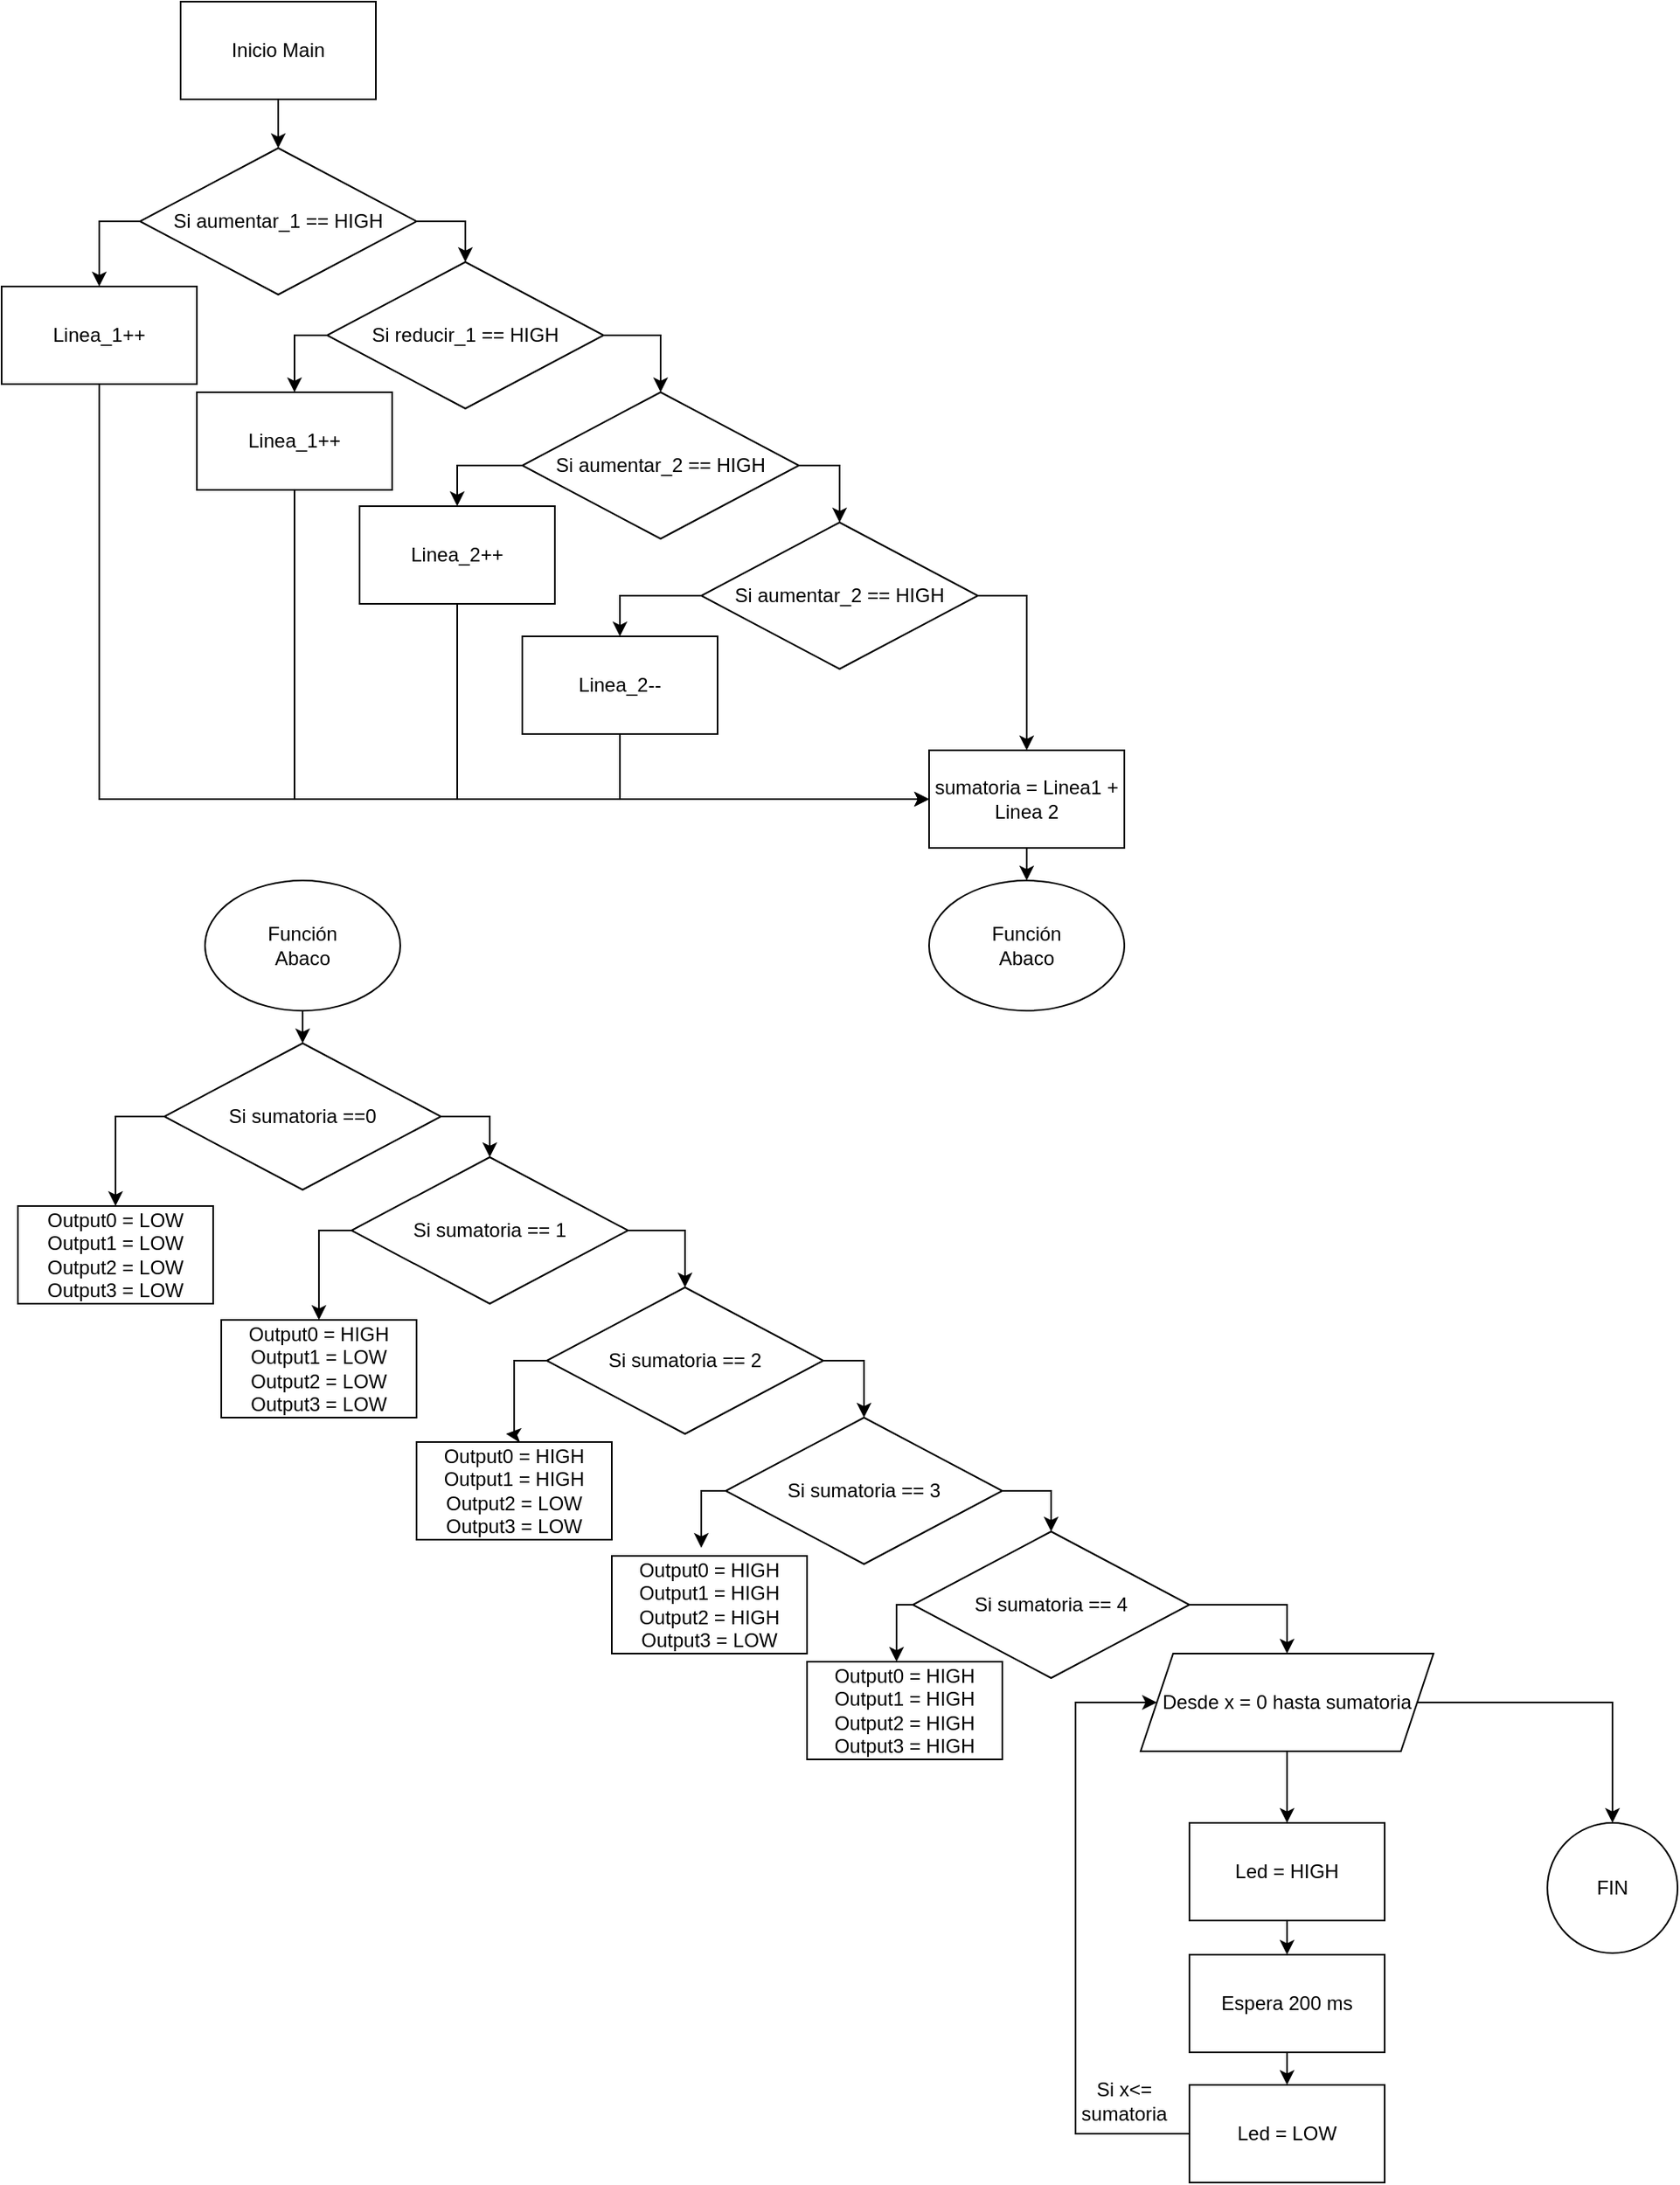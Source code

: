 <mxfile version="13.9.6" type="github">
  <diagram id="zybD0hPAaKgmit9qpOA4" name="Page-1">
    <mxGraphModel dx="1102" dy="1750" grid="1" gridSize="10" guides="1" tooltips="1" connect="1" arrows="1" fold="1" page="1" pageScale="1" pageWidth="827" pageHeight="1169" math="0" shadow="0">
      <root>
        <mxCell id="0" />
        <mxCell id="1" parent="0" />
        <mxCell id="9gq6ShpLRroCOLwbR4I5-7" style="edgeStyle=orthogonalEdgeStyle;rounded=0;orthogonalLoop=1;jettySize=auto;html=1;exitX=0.5;exitY=1;exitDx=0;exitDy=0;entryX=0.5;entryY=0;entryDx=0;entryDy=0;" edge="1" parent="1" source="9gq6ShpLRroCOLwbR4I5-1" target="9gq6ShpLRroCOLwbR4I5-3">
          <mxGeometry relative="1" as="geometry" />
        </mxCell>
        <mxCell id="9gq6ShpLRroCOLwbR4I5-1" value="Inicio Main" style="rounded=0;whiteSpace=wrap;html=1;" vertex="1" parent="1">
          <mxGeometry x="130" y="-10" width="120" height="60" as="geometry" />
        </mxCell>
        <mxCell id="9gq6ShpLRroCOLwbR4I5-8" style="edgeStyle=orthogonalEdgeStyle;rounded=0;orthogonalLoop=1;jettySize=auto;html=1;exitX=1;exitY=0.5;exitDx=0;exitDy=0;entryX=0.5;entryY=0;entryDx=0;entryDy=0;" edge="1" parent="1" source="9gq6ShpLRroCOLwbR4I5-3" target="9gq6ShpLRroCOLwbR4I5-4">
          <mxGeometry relative="1" as="geometry" />
        </mxCell>
        <mxCell id="9gq6ShpLRroCOLwbR4I5-14" style="edgeStyle=orthogonalEdgeStyle;rounded=0;orthogonalLoop=1;jettySize=auto;html=1;exitX=0;exitY=0.5;exitDx=0;exitDy=0;" edge="1" parent="1" source="9gq6ShpLRroCOLwbR4I5-3" target="9gq6ShpLRroCOLwbR4I5-13">
          <mxGeometry relative="1" as="geometry" />
        </mxCell>
        <mxCell id="9gq6ShpLRroCOLwbR4I5-3" value="Si aumentar_1 == HIGH" style="rhombus;whiteSpace=wrap;html=1;" vertex="1" parent="1">
          <mxGeometry x="105" y="80" width="170" height="90" as="geometry" />
        </mxCell>
        <mxCell id="9gq6ShpLRroCOLwbR4I5-9" style="edgeStyle=orthogonalEdgeStyle;rounded=0;orthogonalLoop=1;jettySize=auto;html=1;exitX=1;exitY=0.5;exitDx=0;exitDy=0;" edge="1" parent="1" source="9gq6ShpLRroCOLwbR4I5-4" target="9gq6ShpLRroCOLwbR4I5-5">
          <mxGeometry relative="1" as="geometry" />
        </mxCell>
        <mxCell id="9gq6ShpLRroCOLwbR4I5-18" style="edgeStyle=orthogonalEdgeStyle;rounded=0;orthogonalLoop=1;jettySize=auto;html=1;exitX=0;exitY=0.5;exitDx=0;exitDy=0;entryX=0.5;entryY=0;entryDx=0;entryDy=0;" edge="1" parent="1" source="9gq6ShpLRroCOLwbR4I5-4" target="9gq6ShpLRroCOLwbR4I5-16">
          <mxGeometry relative="1" as="geometry" />
        </mxCell>
        <mxCell id="9gq6ShpLRroCOLwbR4I5-4" value="Si reducir_1 == HIGH" style="rhombus;whiteSpace=wrap;html=1;" vertex="1" parent="1">
          <mxGeometry x="220" y="150" width="170" height="90" as="geometry" />
        </mxCell>
        <mxCell id="9gq6ShpLRroCOLwbR4I5-11" style="edgeStyle=orthogonalEdgeStyle;rounded=0;orthogonalLoop=1;jettySize=auto;html=1;exitX=1;exitY=0.5;exitDx=0;exitDy=0;" edge="1" parent="1" source="9gq6ShpLRroCOLwbR4I5-5" target="9gq6ShpLRroCOLwbR4I5-6">
          <mxGeometry relative="1" as="geometry" />
        </mxCell>
        <mxCell id="9gq6ShpLRroCOLwbR4I5-19" style="edgeStyle=orthogonalEdgeStyle;rounded=0;orthogonalLoop=1;jettySize=auto;html=1;exitX=0;exitY=0.5;exitDx=0;exitDy=0;entryX=0.5;entryY=0;entryDx=0;entryDy=0;" edge="1" parent="1" source="9gq6ShpLRroCOLwbR4I5-5" target="9gq6ShpLRroCOLwbR4I5-17">
          <mxGeometry relative="1" as="geometry" />
        </mxCell>
        <mxCell id="9gq6ShpLRroCOLwbR4I5-5" value="Si aumentar_2 == HIGH" style="rhombus;whiteSpace=wrap;html=1;" vertex="1" parent="1">
          <mxGeometry x="340" y="230" width="170" height="90" as="geometry" />
        </mxCell>
        <mxCell id="9gq6ShpLRroCOLwbR4I5-20" style="edgeStyle=orthogonalEdgeStyle;rounded=0;orthogonalLoop=1;jettySize=auto;html=1;exitX=0;exitY=0.5;exitDx=0;exitDy=0;" edge="1" parent="1" source="9gq6ShpLRroCOLwbR4I5-6" target="9gq6ShpLRroCOLwbR4I5-12">
          <mxGeometry relative="1" as="geometry" />
        </mxCell>
        <mxCell id="9gq6ShpLRroCOLwbR4I5-27" style="edgeStyle=orthogonalEdgeStyle;rounded=0;orthogonalLoop=1;jettySize=auto;html=1;exitX=1;exitY=0.5;exitDx=0;exitDy=0;entryX=0.5;entryY=0;entryDx=0;entryDy=0;" edge="1" parent="1" source="9gq6ShpLRroCOLwbR4I5-6" target="9gq6ShpLRroCOLwbR4I5-33">
          <mxGeometry relative="1" as="geometry">
            <mxPoint x="650" y="440" as="targetPoint" />
          </mxGeometry>
        </mxCell>
        <mxCell id="9gq6ShpLRroCOLwbR4I5-6" value="Si aumentar_2 == HIGH" style="rhombus;whiteSpace=wrap;html=1;" vertex="1" parent="1">
          <mxGeometry x="450" y="310" width="170" height="90" as="geometry" />
        </mxCell>
        <mxCell id="9gq6ShpLRroCOLwbR4I5-28" style="edgeStyle=orthogonalEdgeStyle;rounded=0;orthogonalLoop=1;jettySize=auto;html=1;exitX=0.5;exitY=1;exitDx=0;exitDy=0;entryX=0;entryY=0.5;entryDx=0;entryDy=0;" edge="1" parent="1" source="9gq6ShpLRroCOLwbR4I5-12">
          <mxGeometry relative="1" as="geometry">
            <mxPoint x="590" y="480" as="targetPoint" />
            <Array as="points">
              <mxPoint x="400" y="480" />
            </Array>
          </mxGeometry>
        </mxCell>
        <mxCell id="9gq6ShpLRroCOLwbR4I5-12" value="Linea_2--" style="rounded=0;whiteSpace=wrap;html=1;" vertex="1" parent="1">
          <mxGeometry x="340" y="380" width="120" height="60" as="geometry" />
        </mxCell>
        <mxCell id="9gq6ShpLRroCOLwbR4I5-31" style="edgeStyle=orthogonalEdgeStyle;rounded=0;orthogonalLoop=1;jettySize=auto;html=1;exitX=0.5;exitY=1;exitDx=0;exitDy=0;" edge="1" parent="1" source="9gq6ShpLRroCOLwbR4I5-13">
          <mxGeometry relative="1" as="geometry">
            <mxPoint x="590" y="480" as="targetPoint" />
            <Array as="points">
              <mxPoint x="80" y="480" />
            </Array>
          </mxGeometry>
        </mxCell>
        <mxCell id="9gq6ShpLRroCOLwbR4I5-13" value="Linea_1++" style="rounded=0;whiteSpace=wrap;html=1;" vertex="1" parent="1">
          <mxGeometry x="20" y="165" width="120" height="60" as="geometry" />
        </mxCell>
        <mxCell id="9gq6ShpLRroCOLwbR4I5-30" style="edgeStyle=orthogonalEdgeStyle;rounded=0;orthogonalLoop=1;jettySize=auto;html=1;exitX=0.5;exitY=1;exitDx=0;exitDy=0;" edge="1" parent="1" source="9gq6ShpLRroCOLwbR4I5-16">
          <mxGeometry relative="1" as="geometry">
            <mxPoint x="600" y="480" as="targetPoint" />
            <Array as="points">
              <mxPoint x="200" y="480" />
            </Array>
          </mxGeometry>
        </mxCell>
        <mxCell id="9gq6ShpLRroCOLwbR4I5-16" value="Linea_1++" style="rounded=0;whiteSpace=wrap;html=1;" vertex="1" parent="1">
          <mxGeometry x="140" y="230" width="120" height="60" as="geometry" />
        </mxCell>
        <mxCell id="9gq6ShpLRroCOLwbR4I5-29" style="edgeStyle=orthogonalEdgeStyle;rounded=0;orthogonalLoop=1;jettySize=auto;html=1;exitX=0.5;exitY=1;exitDx=0;exitDy=0;" edge="1" parent="1" source="9gq6ShpLRroCOLwbR4I5-17">
          <mxGeometry relative="1" as="geometry">
            <mxPoint x="600" y="480" as="targetPoint" />
            <Array as="points">
              <mxPoint x="300" y="480" />
            </Array>
          </mxGeometry>
        </mxCell>
        <mxCell id="9gq6ShpLRroCOLwbR4I5-17" value="Linea_2++" style="rounded=0;whiteSpace=wrap;html=1;" vertex="1" parent="1">
          <mxGeometry x="240" y="300" width="120" height="60" as="geometry" />
        </mxCell>
        <mxCell id="9gq6ShpLRroCOLwbR4I5-38" style="edgeStyle=orthogonalEdgeStyle;rounded=0;orthogonalLoop=1;jettySize=auto;html=1;exitX=1;exitY=0.5;exitDx=0;exitDy=0;entryX=0.5;entryY=0;entryDx=0;entryDy=0;" edge="1" parent="1" source="9gq6ShpLRroCOLwbR4I5-21" target="9gq6ShpLRroCOLwbR4I5-22">
          <mxGeometry relative="1" as="geometry" />
        </mxCell>
        <mxCell id="9gq6ShpLRroCOLwbR4I5-45" style="edgeStyle=orthogonalEdgeStyle;rounded=0;orthogonalLoop=1;jettySize=auto;html=1;exitX=0;exitY=0.5;exitDx=0;exitDy=0;" edge="1" parent="1" source="9gq6ShpLRroCOLwbR4I5-21" target="9gq6ShpLRroCOLwbR4I5-44">
          <mxGeometry relative="1" as="geometry" />
        </mxCell>
        <mxCell id="9gq6ShpLRroCOLwbR4I5-21" value="Si sumatoria ==0" style="rhombus;whiteSpace=wrap;html=1;" vertex="1" parent="1">
          <mxGeometry x="120" y="630" width="170" height="90" as="geometry" />
        </mxCell>
        <mxCell id="9gq6ShpLRroCOLwbR4I5-40" style="edgeStyle=orthogonalEdgeStyle;rounded=0;orthogonalLoop=1;jettySize=auto;html=1;exitX=1;exitY=0.5;exitDx=0;exitDy=0;" edge="1" parent="1" source="9gq6ShpLRroCOLwbR4I5-22" target="9gq6ShpLRroCOLwbR4I5-23">
          <mxGeometry relative="1" as="geometry" />
        </mxCell>
        <mxCell id="9gq6ShpLRroCOLwbR4I5-50" style="edgeStyle=orthogonalEdgeStyle;rounded=0;orthogonalLoop=1;jettySize=auto;html=1;exitX=0;exitY=0.5;exitDx=0;exitDy=0;entryX=0.5;entryY=0;entryDx=0;entryDy=0;" edge="1" parent="1" source="9gq6ShpLRroCOLwbR4I5-22" target="9gq6ShpLRroCOLwbR4I5-46">
          <mxGeometry relative="1" as="geometry" />
        </mxCell>
        <mxCell id="9gq6ShpLRroCOLwbR4I5-22" value="Si sumatoria == 1" style="rhombus;whiteSpace=wrap;html=1;" vertex="1" parent="1">
          <mxGeometry x="235" y="700" width="170" height="90" as="geometry" />
        </mxCell>
        <mxCell id="9gq6ShpLRroCOLwbR4I5-41" style="edgeStyle=orthogonalEdgeStyle;rounded=0;orthogonalLoop=1;jettySize=auto;html=1;exitX=1;exitY=0.5;exitDx=0;exitDy=0;entryX=0.5;entryY=0;entryDx=0;entryDy=0;" edge="1" parent="1" source="9gq6ShpLRroCOLwbR4I5-23" target="9gq6ShpLRroCOLwbR4I5-24">
          <mxGeometry relative="1" as="geometry" />
        </mxCell>
        <mxCell id="9gq6ShpLRroCOLwbR4I5-57" style="edgeStyle=orthogonalEdgeStyle;rounded=0;orthogonalLoop=1;jettySize=auto;html=1;exitX=0;exitY=0.5;exitDx=0;exitDy=0;" edge="1" parent="1" source="9gq6ShpLRroCOLwbR4I5-23">
          <mxGeometry relative="1" as="geometry">
            <mxPoint x="330" y="870" as="targetPoint" />
          </mxGeometry>
        </mxCell>
        <mxCell id="9gq6ShpLRroCOLwbR4I5-23" value="Si sumatoria == 2" style="rhombus;whiteSpace=wrap;html=1;" vertex="1" parent="1">
          <mxGeometry x="355" y="780" width="170" height="90" as="geometry" />
        </mxCell>
        <mxCell id="9gq6ShpLRroCOLwbR4I5-43" style="edgeStyle=orthogonalEdgeStyle;rounded=0;orthogonalLoop=1;jettySize=auto;html=1;exitX=1;exitY=0.5;exitDx=0;exitDy=0;entryX=0.5;entryY=0;entryDx=0;entryDy=0;" edge="1" parent="1" source="9gq6ShpLRroCOLwbR4I5-24" target="9gq6ShpLRroCOLwbR4I5-42">
          <mxGeometry relative="1" as="geometry" />
        </mxCell>
        <mxCell id="9gq6ShpLRroCOLwbR4I5-54" style="edgeStyle=orthogonalEdgeStyle;rounded=0;orthogonalLoop=1;jettySize=auto;html=1;exitX=0;exitY=0.5;exitDx=0;exitDy=0;" edge="1" parent="1" source="9gq6ShpLRroCOLwbR4I5-24">
          <mxGeometry relative="1" as="geometry">
            <mxPoint x="450" y="940" as="targetPoint" />
          </mxGeometry>
        </mxCell>
        <mxCell id="9gq6ShpLRroCOLwbR4I5-24" value="Si sumatoria == 3" style="rhombus;whiteSpace=wrap;html=1;" vertex="1" parent="1">
          <mxGeometry x="465" y="860" width="170" height="90" as="geometry" />
        </mxCell>
        <mxCell id="9gq6ShpLRroCOLwbR4I5-32" value="Función &lt;br&gt;Abaco" style="ellipse;whiteSpace=wrap;html=1;" vertex="1" parent="1">
          <mxGeometry x="590" y="530" width="120" height="80" as="geometry" />
        </mxCell>
        <mxCell id="9gq6ShpLRroCOLwbR4I5-35" style="edgeStyle=orthogonalEdgeStyle;rounded=0;orthogonalLoop=1;jettySize=auto;html=1;exitX=0.5;exitY=1;exitDx=0;exitDy=0;entryX=0.5;entryY=0;entryDx=0;entryDy=0;" edge="1" parent="1" source="9gq6ShpLRroCOLwbR4I5-33" target="9gq6ShpLRroCOLwbR4I5-32">
          <mxGeometry relative="1" as="geometry" />
        </mxCell>
        <mxCell id="9gq6ShpLRroCOLwbR4I5-33" value="sumatoria = Linea1 + Linea 2" style="rounded=0;whiteSpace=wrap;html=1;" vertex="1" parent="1">
          <mxGeometry x="590" y="450" width="120" height="60" as="geometry" />
        </mxCell>
        <mxCell id="9gq6ShpLRroCOLwbR4I5-37" style="edgeStyle=orthogonalEdgeStyle;rounded=0;orthogonalLoop=1;jettySize=auto;html=1;exitX=0.5;exitY=1;exitDx=0;exitDy=0;entryX=0.5;entryY=0;entryDx=0;entryDy=0;" edge="1" parent="1" source="9gq6ShpLRroCOLwbR4I5-36" target="9gq6ShpLRroCOLwbR4I5-21">
          <mxGeometry relative="1" as="geometry" />
        </mxCell>
        <mxCell id="9gq6ShpLRroCOLwbR4I5-36" value="Función &lt;br&gt;Abaco" style="ellipse;whiteSpace=wrap;html=1;" vertex="1" parent="1">
          <mxGeometry x="145" y="530" width="120" height="80" as="geometry" />
        </mxCell>
        <mxCell id="9gq6ShpLRroCOLwbR4I5-55" style="edgeStyle=orthogonalEdgeStyle;rounded=0;orthogonalLoop=1;jettySize=auto;html=1;exitX=0;exitY=0.5;exitDx=0;exitDy=0;" edge="1" parent="1" source="9gq6ShpLRroCOLwbR4I5-42">
          <mxGeometry relative="1" as="geometry">
            <mxPoint x="570" y="1010" as="targetPoint" />
          </mxGeometry>
        </mxCell>
        <mxCell id="9gq6ShpLRroCOLwbR4I5-59" style="edgeStyle=orthogonalEdgeStyle;rounded=0;orthogonalLoop=1;jettySize=auto;html=1;exitX=1;exitY=0.5;exitDx=0;exitDy=0;" edge="1" parent="1" source="9gq6ShpLRroCOLwbR4I5-42" target="9gq6ShpLRroCOLwbR4I5-58">
          <mxGeometry relative="1" as="geometry" />
        </mxCell>
        <mxCell id="9gq6ShpLRroCOLwbR4I5-42" value="Si sumatoria == 4" style="rhombus;whiteSpace=wrap;html=1;" vertex="1" parent="1">
          <mxGeometry x="580" y="930" width="170" height="90" as="geometry" />
        </mxCell>
        <mxCell id="9gq6ShpLRroCOLwbR4I5-44" value="Output0 = LOW&lt;br&gt;Output1 = LOW&lt;br&gt;Output2 = LOW&lt;br&gt;Output3 = LOW" style="rounded=0;whiteSpace=wrap;html=1;" vertex="1" parent="1">
          <mxGeometry x="30" y="730" width="120" height="60" as="geometry" />
        </mxCell>
        <mxCell id="9gq6ShpLRroCOLwbR4I5-46" value="Output0 = HIGH&lt;br&gt;Output1 = LOW&lt;br&gt;Output2 = LOW&lt;br&gt;Output3 = LOW" style="rounded=0;whiteSpace=wrap;html=1;" vertex="1" parent="1">
          <mxGeometry x="155" y="800" width="120" height="60" as="geometry" />
        </mxCell>
        <mxCell id="9gq6ShpLRroCOLwbR4I5-47" value="Output0 = HIGH&lt;br&gt;Output1 = HIGH&lt;br&gt;Output2 = LOW&lt;br&gt;Output3 = LOW" style="rounded=0;whiteSpace=wrap;html=1;" vertex="1" parent="1">
          <mxGeometry x="275" y="875" width="120" height="60" as="geometry" />
        </mxCell>
        <mxCell id="9gq6ShpLRroCOLwbR4I5-48" value="Output0 = HIGH&lt;br&gt;Output1 = HIGH&lt;br&gt;Output2 = HIGH&lt;br&gt;Output3 = LOW" style="rounded=0;whiteSpace=wrap;html=1;" vertex="1" parent="1">
          <mxGeometry x="395" y="945" width="120" height="60" as="geometry" />
        </mxCell>
        <mxCell id="9gq6ShpLRroCOLwbR4I5-49" value="Output0 = HIGH&lt;br&gt;Output1 = HIGH&lt;br&gt;Output2 = HIGH&lt;br&gt;Output3 = HIGH" style="rounded=0;whiteSpace=wrap;html=1;" vertex="1" parent="1">
          <mxGeometry x="515" y="1010" width="120" height="60" as="geometry" />
        </mxCell>
        <mxCell id="9gq6ShpLRroCOLwbR4I5-61" style="edgeStyle=orthogonalEdgeStyle;rounded=0;orthogonalLoop=1;jettySize=auto;html=1;entryX=0.5;entryY=0;entryDx=0;entryDy=0;" edge="1" parent="1" source="9gq6ShpLRroCOLwbR4I5-58" target="9gq6ShpLRroCOLwbR4I5-60">
          <mxGeometry relative="1" as="geometry" />
        </mxCell>
        <mxCell id="9gq6ShpLRroCOLwbR4I5-69" style="edgeStyle=orthogonalEdgeStyle;rounded=0;orthogonalLoop=1;jettySize=auto;html=1;exitX=1;exitY=0.5;exitDx=0;exitDy=0;entryX=0.5;entryY=0;entryDx=0;entryDy=0;" edge="1" parent="1" source="9gq6ShpLRroCOLwbR4I5-58" target="9gq6ShpLRroCOLwbR4I5-68">
          <mxGeometry relative="1" as="geometry" />
        </mxCell>
        <mxCell id="9gq6ShpLRroCOLwbR4I5-58" value="Desde x = 0 hasta sumatoria" style="shape=parallelogram;perimeter=parallelogramPerimeter;whiteSpace=wrap;html=1;fixedSize=1;" vertex="1" parent="1">
          <mxGeometry x="720" y="1005" width="180" height="60" as="geometry" />
        </mxCell>
        <mxCell id="9gq6ShpLRroCOLwbR4I5-64" style="edgeStyle=orthogonalEdgeStyle;rounded=0;orthogonalLoop=1;jettySize=auto;html=1;exitX=0.5;exitY=1;exitDx=0;exitDy=0;entryX=0.5;entryY=0;entryDx=0;entryDy=0;" edge="1" parent="1" source="9gq6ShpLRroCOLwbR4I5-60" target="9gq6ShpLRroCOLwbR4I5-62">
          <mxGeometry relative="1" as="geometry" />
        </mxCell>
        <mxCell id="9gq6ShpLRroCOLwbR4I5-60" value="Led = HIGH" style="rounded=0;whiteSpace=wrap;html=1;" vertex="1" parent="1">
          <mxGeometry x="750" y="1109" width="120" height="60" as="geometry" />
        </mxCell>
        <mxCell id="9gq6ShpLRroCOLwbR4I5-65" style="edgeStyle=orthogonalEdgeStyle;rounded=0;orthogonalLoop=1;jettySize=auto;html=1;exitX=0.5;exitY=1;exitDx=0;exitDy=0;entryX=0.5;entryY=0;entryDx=0;entryDy=0;" edge="1" parent="1" source="9gq6ShpLRroCOLwbR4I5-62" target="9gq6ShpLRroCOLwbR4I5-63">
          <mxGeometry relative="1" as="geometry" />
        </mxCell>
        <mxCell id="9gq6ShpLRroCOLwbR4I5-62" value="Espera 200 ms" style="rounded=0;whiteSpace=wrap;html=1;" vertex="1" parent="1">
          <mxGeometry x="750" y="1190" width="120" height="60" as="geometry" />
        </mxCell>
        <mxCell id="9gq6ShpLRroCOLwbR4I5-66" style="edgeStyle=orthogonalEdgeStyle;rounded=0;orthogonalLoop=1;jettySize=auto;html=1;entryX=0;entryY=0.5;entryDx=0;entryDy=0;" edge="1" parent="1" source="9gq6ShpLRroCOLwbR4I5-63" target="9gq6ShpLRroCOLwbR4I5-58">
          <mxGeometry relative="1" as="geometry">
            <mxPoint x="670" y="1040" as="targetPoint" />
            <Array as="points">
              <mxPoint x="680" y="1300" />
              <mxPoint x="680" y="1035" />
            </Array>
          </mxGeometry>
        </mxCell>
        <mxCell id="9gq6ShpLRroCOLwbR4I5-63" value="Led = LOW" style="rounded=0;whiteSpace=wrap;html=1;" vertex="1" parent="1">
          <mxGeometry x="750" y="1270" width="120" height="60" as="geometry" />
        </mxCell>
        <mxCell id="9gq6ShpLRroCOLwbR4I5-67" value="Si x&amp;lt;= sumatoria&lt;br&gt;" style="text;html=1;strokeColor=none;fillColor=none;align=center;verticalAlign=middle;whiteSpace=wrap;rounded=0;" vertex="1" parent="1">
          <mxGeometry x="690" y="1270" width="40" height="20" as="geometry" />
        </mxCell>
        <mxCell id="9gq6ShpLRroCOLwbR4I5-68" value="FIN" style="ellipse;whiteSpace=wrap;html=1;aspect=fixed;" vertex="1" parent="1">
          <mxGeometry x="970" y="1109" width="80" height="80" as="geometry" />
        </mxCell>
      </root>
    </mxGraphModel>
  </diagram>
</mxfile>
